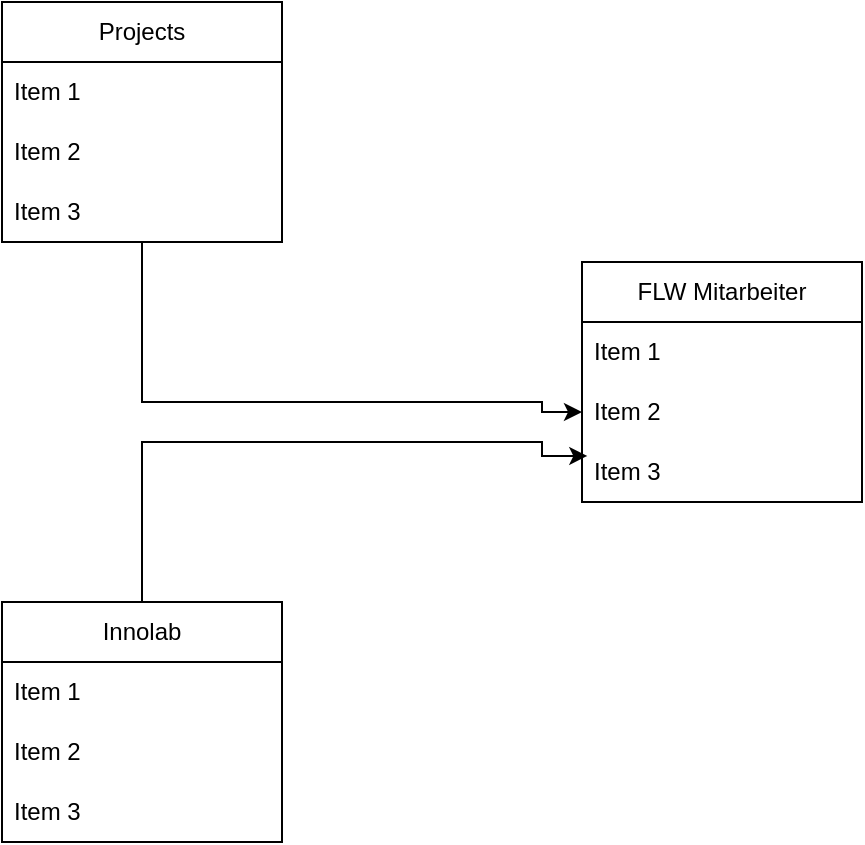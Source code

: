 <mxfile version="28.1.0">
  <diagram name="Page-1" id="rYqjGVNexOTmxdV54esE">
    <mxGraphModel dx="984" dy="529" grid="1" gridSize="10" guides="1" tooltips="1" connect="1" arrows="1" fold="1" page="1" pageScale="1" pageWidth="850" pageHeight="1100" math="0" shadow="0">
      <root>
        <mxCell id="0" />
        <mxCell id="1" parent="0" />
        <mxCell id="1yiGtIGzLA68YQlym20d-1" value="FLW Mitarbeiter" style="swimlane;fontStyle=0;childLayout=stackLayout;horizontal=1;startSize=30;horizontalStack=0;resizeParent=1;resizeParentMax=0;resizeLast=0;collapsible=1;marginBottom=0;whiteSpace=wrap;html=1;" vertex="1" parent="1">
          <mxGeometry x="400" y="230" width="140" height="120" as="geometry" />
        </mxCell>
        <mxCell id="1yiGtIGzLA68YQlym20d-2" value="Item 1" style="text;strokeColor=none;fillColor=none;align=left;verticalAlign=middle;spacingLeft=4;spacingRight=4;overflow=hidden;points=[[0,0.5],[1,0.5]];portConstraint=eastwest;rotatable=0;whiteSpace=wrap;html=1;" vertex="1" parent="1yiGtIGzLA68YQlym20d-1">
          <mxGeometry y="30" width="140" height="30" as="geometry" />
        </mxCell>
        <mxCell id="1yiGtIGzLA68YQlym20d-3" value="Item 2" style="text;strokeColor=none;fillColor=none;align=left;verticalAlign=middle;spacingLeft=4;spacingRight=4;overflow=hidden;points=[[0,0.5],[1,0.5]];portConstraint=eastwest;rotatable=0;whiteSpace=wrap;html=1;" vertex="1" parent="1yiGtIGzLA68YQlym20d-1">
          <mxGeometry y="60" width="140" height="30" as="geometry" />
        </mxCell>
        <mxCell id="1yiGtIGzLA68YQlym20d-4" value="Item 3" style="text;strokeColor=none;fillColor=none;align=left;verticalAlign=middle;spacingLeft=4;spacingRight=4;overflow=hidden;points=[[0,0.5],[1,0.5]];portConstraint=eastwest;rotatable=0;whiteSpace=wrap;html=1;" vertex="1" parent="1yiGtIGzLA68YQlym20d-1">
          <mxGeometry y="90" width="140" height="30" as="geometry" />
        </mxCell>
        <mxCell id="1yiGtIGzLA68YQlym20d-5" value="Innolab" style="swimlane;fontStyle=0;childLayout=stackLayout;horizontal=1;startSize=30;horizontalStack=0;resizeParent=1;resizeParentMax=0;resizeLast=0;collapsible=1;marginBottom=0;whiteSpace=wrap;html=1;" vertex="1" parent="1">
          <mxGeometry x="110" y="400" width="140" height="120" as="geometry" />
        </mxCell>
        <mxCell id="1yiGtIGzLA68YQlym20d-6" value="Item 1" style="text;strokeColor=none;fillColor=none;align=left;verticalAlign=middle;spacingLeft=4;spacingRight=4;overflow=hidden;points=[[0,0.5],[1,0.5]];portConstraint=eastwest;rotatable=0;whiteSpace=wrap;html=1;" vertex="1" parent="1yiGtIGzLA68YQlym20d-5">
          <mxGeometry y="30" width="140" height="30" as="geometry" />
        </mxCell>
        <mxCell id="1yiGtIGzLA68YQlym20d-7" value="Item 2" style="text;strokeColor=none;fillColor=none;align=left;verticalAlign=middle;spacingLeft=4;spacingRight=4;overflow=hidden;points=[[0,0.5],[1,0.5]];portConstraint=eastwest;rotatable=0;whiteSpace=wrap;html=1;" vertex="1" parent="1yiGtIGzLA68YQlym20d-5">
          <mxGeometry y="60" width="140" height="30" as="geometry" />
        </mxCell>
        <mxCell id="1yiGtIGzLA68YQlym20d-8" value="Item 3" style="text;strokeColor=none;fillColor=none;align=left;verticalAlign=middle;spacingLeft=4;spacingRight=4;overflow=hidden;points=[[0,0.5],[1,0.5]];portConstraint=eastwest;rotatable=0;whiteSpace=wrap;html=1;" vertex="1" parent="1yiGtIGzLA68YQlym20d-5">
          <mxGeometry y="90" width="140" height="30" as="geometry" />
        </mxCell>
        <mxCell id="1yiGtIGzLA68YQlym20d-13" style="edgeStyle=orthogonalEdgeStyle;rounded=0;orthogonalLoop=1;jettySize=auto;html=1;entryX=0;entryY=0.5;entryDx=0;entryDy=0;" edge="1" parent="1" source="1yiGtIGzLA68YQlym20d-9" target="1yiGtIGzLA68YQlym20d-3">
          <mxGeometry relative="1" as="geometry">
            <Array as="points">
              <mxPoint x="180" y="300" />
              <mxPoint x="380" y="300" />
              <mxPoint x="380" y="305" />
            </Array>
          </mxGeometry>
        </mxCell>
        <mxCell id="1yiGtIGzLA68YQlym20d-9" value="Projects" style="swimlane;fontStyle=0;childLayout=stackLayout;horizontal=1;startSize=30;horizontalStack=0;resizeParent=1;resizeParentMax=0;resizeLast=0;collapsible=1;marginBottom=0;whiteSpace=wrap;html=1;" vertex="1" parent="1">
          <mxGeometry x="110" y="100" width="140" height="120" as="geometry" />
        </mxCell>
        <mxCell id="1yiGtIGzLA68YQlym20d-10" value="Item 1" style="text;strokeColor=none;fillColor=none;align=left;verticalAlign=middle;spacingLeft=4;spacingRight=4;overflow=hidden;points=[[0,0.5],[1,0.5]];portConstraint=eastwest;rotatable=0;whiteSpace=wrap;html=1;" vertex="1" parent="1yiGtIGzLA68YQlym20d-9">
          <mxGeometry y="30" width="140" height="30" as="geometry" />
        </mxCell>
        <mxCell id="1yiGtIGzLA68YQlym20d-11" value="Item 2" style="text;strokeColor=none;fillColor=none;align=left;verticalAlign=middle;spacingLeft=4;spacingRight=4;overflow=hidden;points=[[0,0.5],[1,0.5]];portConstraint=eastwest;rotatable=0;whiteSpace=wrap;html=1;" vertex="1" parent="1yiGtIGzLA68YQlym20d-9">
          <mxGeometry y="60" width="140" height="30" as="geometry" />
        </mxCell>
        <mxCell id="1yiGtIGzLA68YQlym20d-12" value="Item 3" style="text;strokeColor=none;fillColor=none;align=left;verticalAlign=middle;spacingLeft=4;spacingRight=4;overflow=hidden;points=[[0,0.5],[1,0.5]];portConstraint=eastwest;rotatable=0;whiteSpace=wrap;html=1;" vertex="1" parent="1yiGtIGzLA68YQlym20d-9">
          <mxGeometry y="90" width="140" height="30" as="geometry" />
        </mxCell>
        <mxCell id="1yiGtIGzLA68YQlym20d-14" style="edgeStyle=orthogonalEdgeStyle;rounded=0;orthogonalLoop=1;jettySize=auto;html=1;exitX=0.5;exitY=0;exitDx=0;exitDy=0;entryX=0.019;entryY=0.233;entryDx=0;entryDy=0;entryPerimeter=0;" edge="1" parent="1" source="1yiGtIGzLA68YQlym20d-5" target="1yiGtIGzLA68YQlym20d-4">
          <mxGeometry relative="1" as="geometry">
            <Array as="points">
              <mxPoint x="180" y="320" />
              <mxPoint x="380" y="320" />
              <mxPoint x="380" y="327" />
            </Array>
          </mxGeometry>
        </mxCell>
      </root>
    </mxGraphModel>
  </diagram>
</mxfile>

